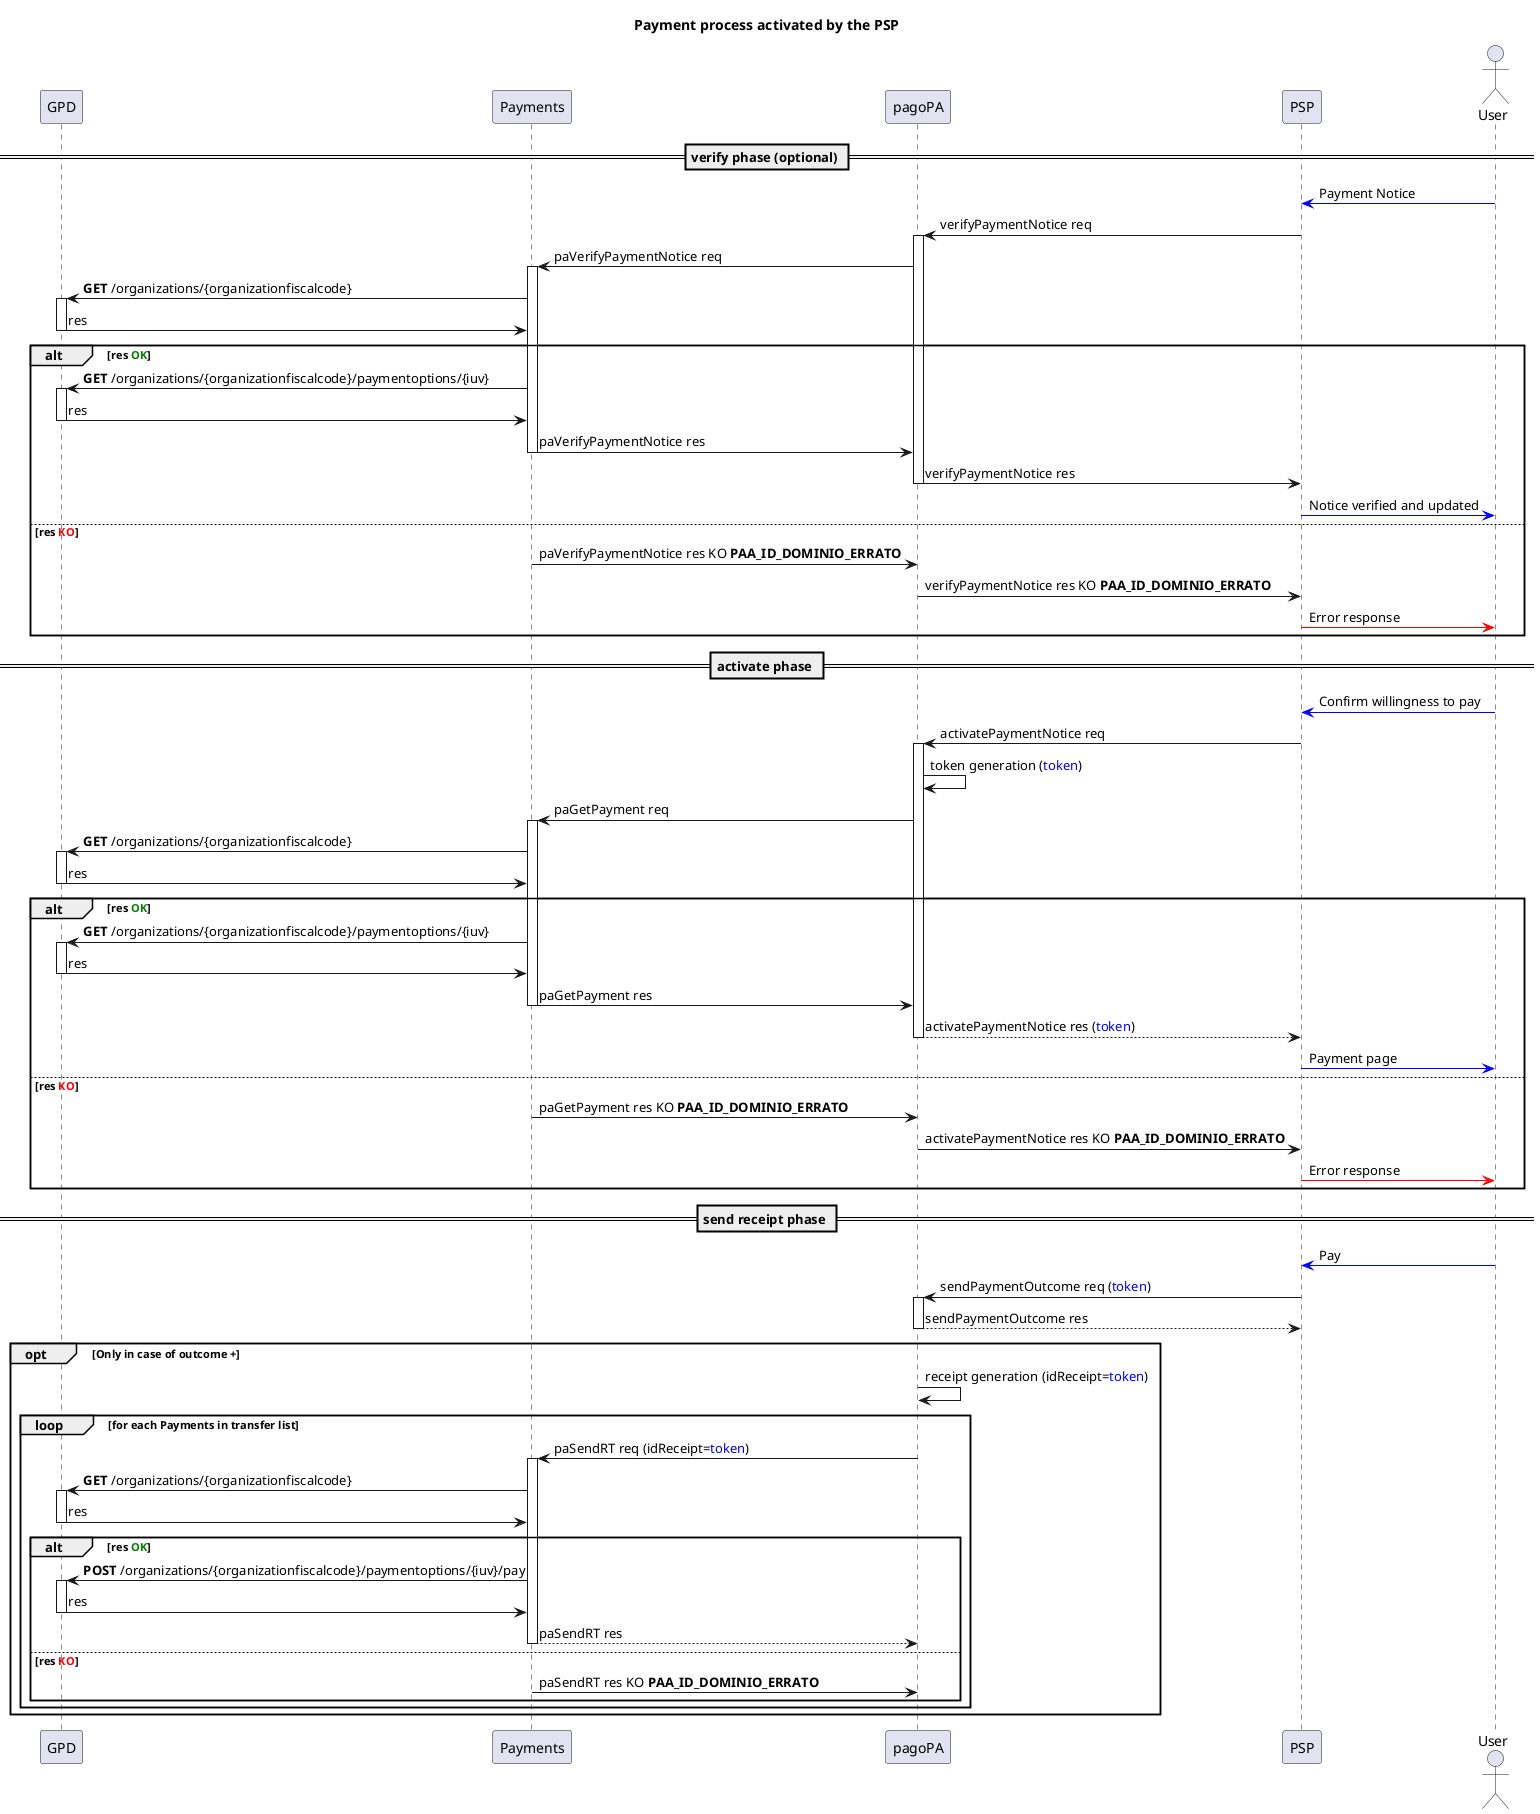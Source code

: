 @startuml Payments
title Payment process activated by the PSP

participant GPD
participant Payments
participant pagoPA
participant PSP
actor       User

== verify phase (optional) ==

User [#blue]-> PSP: Payment Notice

PSP -> pagoPA: verifyPaymentNotice req
activate pagoPA
pagoPA -> Payments: paVerifyPaymentNotice req
activate Payments

Payments -> GPD : **GET** /organizations/{organizationfiscalcode}
activate GPD
GPD -> Payments : res
deactivate GPD

alt res <color green>OK</color>

    Payments -> GPD : **GET** /organizations/{organizationfiscalcode}/paymentoptions/{iuv}
    activate GPD
    GPD -> Payments : res
    deactivate GPD
    Payments -> pagoPA: paVerifyPaymentNotice res
    deactivate Payments
    pagoPA -> PSP: verifyPaymentNotice res
    deactivate pagoPA
    PSP [#blue]-> User: Notice verified and updated

else res <color red>KO</color>

    Payments -> pagoPA: paVerifyPaymentNotice res KO **PAA_ID_DOMINIO_ERRATO**
    pagoPA -> PSP: verifyPaymentNotice res KO **PAA_ID_DOMINIO_ERRATO**
    PSP [#red]-> User: Error response
end


== activate phase ==

User [#blue]-> PSP: Confirm willingness to pay
PSP -> pagoPA: activatePaymentNotice req
activate pagoPA
pagoPA -> pagoPA: token generation (<color blue>token</color>)
pagoPA -> Payments: paGetPayment req
activate Payments

Payments -> GPD : **GET** /organizations/{organizationfiscalcode}
activate GPD
GPD -> Payments : res
deactivate GPD

alt res <color green>OK</color>

    Payments -> GPD : **GET** /organizations/{organizationfiscalcode}/paymentoptions/{iuv}
    activate GPD
    GPD -> Payments : res
    deactivate GPD
    Payments -> pagoPA: paGetPayment res
    deactivate Payments
    pagoPA --> PSP: activatePaymentNotice res (<color blue>token</color>)
    deactivate pagoPA

    PSP [#blue]-> User: Payment page

else res <color red>KO</color>

    Payments -> pagoPA: paGetPayment res KO **PAA_ID_DOMINIO_ERRATO**
    pagoPA -> PSP: activatePaymentNotice res KO **PAA_ID_DOMINIO_ERRATO**
    PSP [#red]-> User: Error response
end




== send receipt phase ==

User [#blue]-> PSP: Pay

PSP -> pagoPA: sendPaymentOutcome req (<color blue>token</color>)
activate pagoPA
pagoPA --> PSP: sendPaymentOutcome res
deactivate pagoPA
opt Only in case of outcome + 
    pagoPA -> pagoPA: receipt generation (idReceipt=<color blue>token</color>)
    loop for each Payments in transfer list

        pagoPA -> Payments: paSendRT req (idReceipt=<color blue>token</color>)
        activate Payments

        Payments -> GPD : **GET** /organizations/{organizationfiscalcode}
        activate GPD
        GPD -> Payments : res
        deactivate GPD

        alt res <color green>OK</color>

            Payments -> GPD : **POST** /organizations/{organizationfiscalcode}/paymentoptions/{iuv}/pay
            activate GPD
            GPD -> Payments : res
            deactivate GPD
            Payments --> pagoPA: paSendRT res
            deactivate Payments

        else res <color red>KO</color>
            Payments -> pagoPA: paSendRT res KO **PAA_ID_DOMINIO_ERRATO**
        end


    end 
end


@enduml